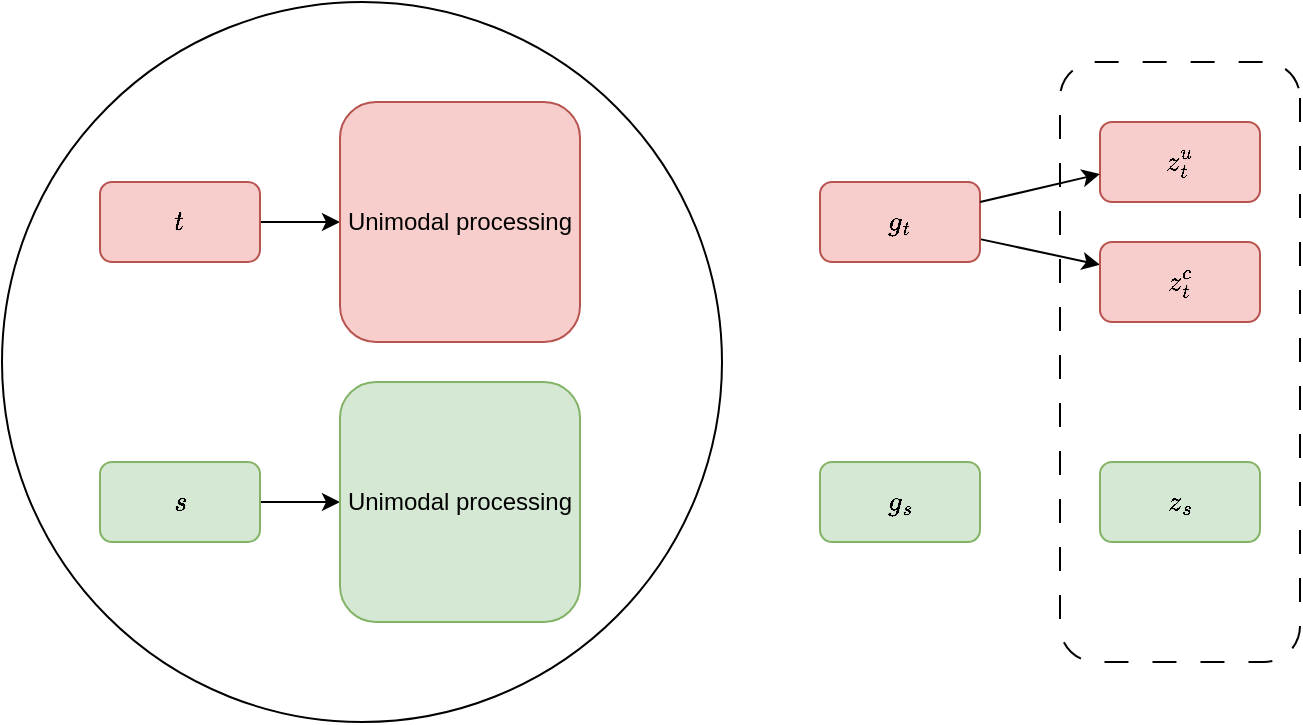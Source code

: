 <mxfile version="26.0.3">
  <diagram name="Page-1" id="ppDWNuSZf4CIT6eY6HD5">
    <mxGraphModel dx="1026" dy="656" grid="1" gridSize="10" guides="1" tooltips="1" connect="1" arrows="1" fold="1" page="1" pageScale="1" pageWidth="827" pageHeight="1169" math="1" shadow="0">
      <root>
        <mxCell id="0" />
        <mxCell id="1" parent="0" />
        <mxCell id="b5ZvEWZHJdZfXE5YK8wL-9" value="" style="ellipse;whiteSpace=wrap;html=1;aspect=fixed;fillColor=none;" vertex="1" parent="1">
          <mxGeometry x="111" y="50" width="360" height="360" as="geometry" />
        </mxCell>
        <mxCell id="b5ZvEWZHJdZfXE5YK8wL-8" value="" style="edgeStyle=orthogonalEdgeStyle;rounded=0;orthogonalLoop=1;jettySize=auto;html=1;" edge="1" parent="1" source="b5ZvEWZHJdZfXE5YK8wL-2" target="b5ZvEWZHJdZfXE5YK8wL-5">
          <mxGeometry relative="1" as="geometry" />
        </mxCell>
        <mxCell id="b5ZvEWZHJdZfXE5YK8wL-2" value="$$t$$" style="rounded=1;whiteSpace=wrap;html=1;fillColor=#f8cecc;strokeColor=#b85450;" vertex="1" parent="1">
          <mxGeometry x="160" y="140" width="80" height="40" as="geometry" />
        </mxCell>
        <mxCell id="b5ZvEWZHJdZfXE5YK8wL-7" value="" style="edgeStyle=orthogonalEdgeStyle;rounded=0;orthogonalLoop=1;jettySize=auto;html=1;" edge="1" parent="1" source="b5ZvEWZHJdZfXE5YK8wL-4" target="b5ZvEWZHJdZfXE5YK8wL-6">
          <mxGeometry relative="1" as="geometry" />
        </mxCell>
        <mxCell id="b5ZvEWZHJdZfXE5YK8wL-4" value="$$s$$" style="rounded=1;whiteSpace=wrap;html=1;fillColor=#d5e8d4;strokeColor=#82b366;" vertex="1" parent="1">
          <mxGeometry x="160" y="280" width="80" height="40" as="geometry" />
        </mxCell>
        <mxCell id="b5ZvEWZHJdZfXE5YK8wL-5" value="Unimodal processing" style="rounded=1;whiteSpace=wrap;html=1;fillColor=#f8cecc;strokeColor=#b85450;" vertex="1" parent="1">
          <mxGeometry x="280" y="100" width="120" height="120" as="geometry" />
        </mxCell>
        <mxCell id="b5ZvEWZHJdZfXE5YK8wL-6" value="Unimodal processing" style="rounded=1;whiteSpace=wrap;html=1;fillColor=#d5e8d4;strokeColor=#82b366;" vertex="1" parent="1">
          <mxGeometry x="280" y="240" width="120" height="120" as="geometry" />
        </mxCell>
        <mxCell id="b5ZvEWZHJdZfXE5YK8wL-19" value="" style="rounded=0;orthogonalLoop=1;jettySize=auto;html=1;" edge="1" parent="1" source="b5ZvEWZHJdZfXE5YK8wL-13" target="b5ZvEWZHJdZfXE5YK8wL-17">
          <mxGeometry relative="1" as="geometry" />
        </mxCell>
        <mxCell id="b5ZvEWZHJdZfXE5YK8wL-13" value="$$g_t$$" style="rounded=1;whiteSpace=wrap;html=1;fillColor=#f8cecc;strokeColor=#b85450;" vertex="1" parent="1">
          <mxGeometry x="520" y="140" width="80" height="40" as="geometry" />
        </mxCell>
        <mxCell id="b5ZvEWZHJdZfXE5YK8wL-14" value="$$g_s$$" style="rounded=1;whiteSpace=wrap;html=1;fillColor=#d5e8d4;strokeColor=#82b366;" vertex="1" parent="1">
          <mxGeometry x="520" y="280" width="80" height="40" as="geometry" />
        </mxCell>
        <mxCell id="b5ZvEWZHJdZfXE5YK8wL-15" value="" style="rounded=1;whiteSpace=wrap;html=1;rotation=90;fillColor=none;dashed=1;dashPattern=12 12;" vertex="1" parent="1">
          <mxGeometry x="550" y="170" width="300" height="120" as="geometry" />
        </mxCell>
        <mxCell id="b5ZvEWZHJdZfXE5YK8wL-16" value="$$z_t^u$$" style="rounded=1;whiteSpace=wrap;html=1;fillColor=#f8cecc;strokeColor=#b85450;" vertex="1" parent="1">
          <mxGeometry x="660" y="110" width="80" height="40" as="geometry" />
        </mxCell>
        <mxCell id="b5ZvEWZHJdZfXE5YK8wL-17" value="$$z_t^c$$" style="rounded=1;whiteSpace=wrap;html=1;fillColor=#f8cecc;strokeColor=#b85450;" vertex="1" parent="1">
          <mxGeometry x="660" y="170" width="80" height="40" as="geometry" />
        </mxCell>
        <mxCell id="b5ZvEWZHJdZfXE5YK8wL-18" value="$$z_s$$" style="rounded=1;whiteSpace=wrap;html=1;fillColor=#d5e8d4;strokeColor=#82b366;" vertex="1" parent="1">
          <mxGeometry x="660" y="280" width="80" height="40" as="geometry" />
        </mxCell>
        <mxCell id="b5ZvEWZHJdZfXE5YK8wL-21" value="" style="rounded=0;orthogonalLoop=1;jettySize=auto;html=1;exitX=1;exitY=0.25;exitDx=0;exitDy=0;" edge="1" parent="1" source="b5ZvEWZHJdZfXE5YK8wL-13">
          <mxGeometry relative="1" as="geometry">
            <mxPoint x="600" y="124" as="sourcePoint" />
            <mxPoint x="660" y="136" as="targetPoint" />
          </mxGeometry>
        </mxCell>
      </root>
    </mxGraphModel>
  </diagram>
</mxfile>
